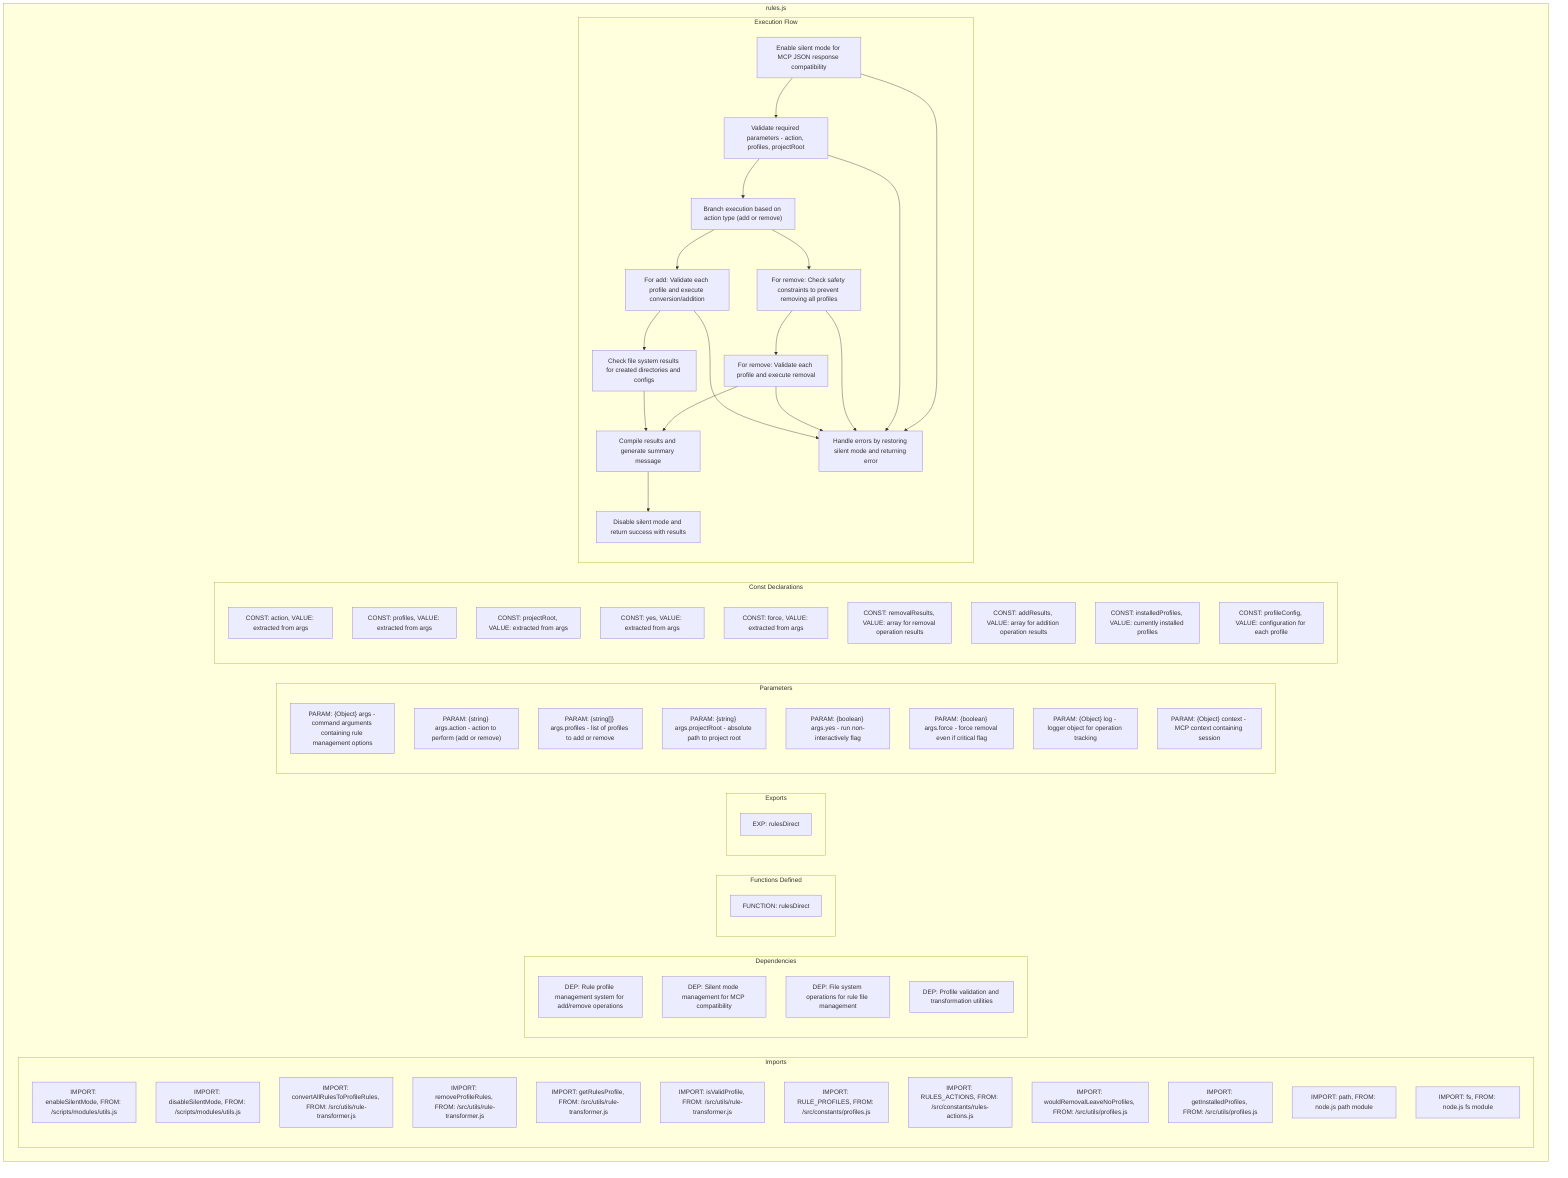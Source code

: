 flowchart TB
    subgraph Imports["Imports"]
        I1["IMPORT: enableSilentMode, FROM: /scripts/modules/utils.js"]
        I2["IMPORT: disableSilentMode, FROM: /scripts/modules/utils.js"]
        I3["IMPORT: convertAllRulesToProfileRules, FROM: /src/utils/rule-transformer.js"]
        I4["IMPORT: removeProfileRules, FROM: /src/utils/rule-transformer.js"]
        I5["IMPORT: getRulesProfile, FROM: /src/utils/rule-transformer.js"]
        I6["IMPORT: isValidProfile, FROM: /src/utils/rule-transformer.js"]
        I7["IMPORT: RULE_PROFILES, FROM: /src/constants/profiles.js"]
        I8["IMPORT: RULES_ACTIONS, FROM: /src/constants/rules-actions.js"]
        I9["IMPORT: wouldRemovalLeaveNoProfiles, FROM: /src/utils/profiles.js"]
        I10["IMPORT: getInstalledProfiles, FROM: /src/utils/profiles.js"]
        I11["IMPORT: path, FROM: node.js path module"]
        I12["IMPORT: fs, FROM: node.js fs module"]
    end
    
    subgraph Dependencies["Dependencies"]
        D1["DEP: Rule profile management system for add/remove operations"]
        D2["DEP: Silent mode management for MCP compatibility"]
        D3["DEP: File system operations for rule file management"]
        D4["DEP: Profile validation and transformation utilities"]
    end
    
    subgraph FunctionsDefined["Functions Defined"]
        FU1["FUNCTION: rulesDirect"]
    end
    
    subgraph Exports["Exports"]
        E1["EXP: rulesDirect"]
    end
    
    subgraph Parameters["Parameters"]
        P1["PARAM: {Object} args - command arguments containing rule management options"]
        P2["PARAM: {string} args.action - action to perform (add or remove)"]
        P3["PARAM: {string[]} args.profiles - list of profiles to add or remove"]
        P4["PARAM: {string} args.projectRoot - absolute path to project root"]
        P5["PARAM: {boolean} args.yes - run non-interactively flag"]
        P6["PARAM: {boolean} args.force - force removal even if critical flag"]
        P7["PARAM: {Object} log - logger object for operation tracking"]
        P8["PARAM: {Object} context - MCP context containing session"]
    end
    
    subgraph Constants["Const Declarations"]
        C1["CONST: action, VALUE: extracted from args"]
        C2["CONST: profiles, VALUE: extracted from args"]
        C3["CONST: projectRoot, VALUE: extracted from args"]
        C4["CONST: yes, VALUE: extracted from args"]
        C5["CONST: force, VALUE: extracted from args"]
        C6["CONST: removalResults, VALUE: array for removal operation results"]
        C7["CONST: addResults, VALUE: array for addition operation results"]
        C8["CONST: installedProfiles, VALUE: currently installed profiles"]
        C9["CONST: profileConfig, VALUE: configuration for each profile"]
    end
    
    subgraph ExecutionFlow["Execution Flow"]
        FL1["Enable silent mode for MCP JSON response compatibility"]
        FL2["Validate required parameters - action, profiles, projectRoot"]
        FL3["Branch execution based on action type (add or remove)"]
        FL4["For remove: Check safety constraints to prevent removing all profiles"]
        FL5["For remove: Validate each profile and execute removal"]
        FL6["For add: Validate each profile and execute conversion/addition"]
        FL7["Check file system results for created directories and configs"]
        FL8["Compile results and generate summary message"]
        FL9["Disable silent mode and return success with results"]
        FL10["Handle errors by restoring silent mode and returning error"]
    end
    
    subgraph FileName["rules.js"]
        Imports
        Dependencies
        FunctionsDefined
        Exports
        Parameters
        Constants
        ExecutionFlow
    end
    
    FL1 --> FL2
    FL2 --> FL3
    FL3 --> FL4
    FL3 --> FL6
    FL4 --> FL5
    FL5 --> FL8
    FL6 --> FL7
    FL7 --> FL8
    FL8 --> FL9
    FL1 --> FL10
    FL2 --> FL10
    FL4 --> FL10
    FL5 --> FL10
    FL6 --> FL10